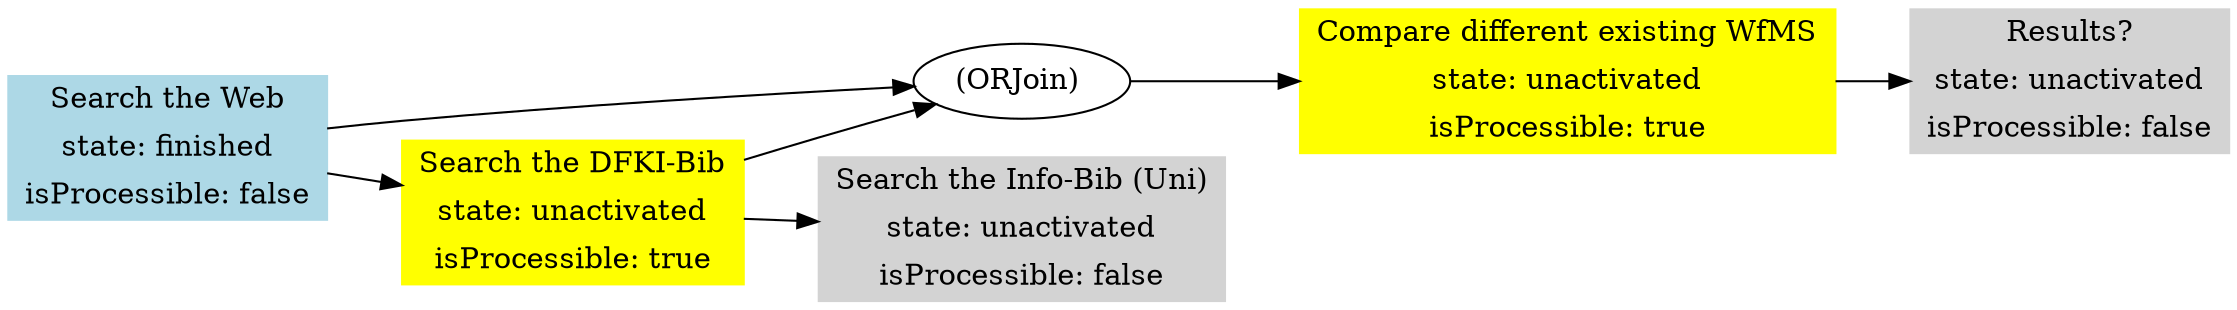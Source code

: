 digraph ModelRep {
	graph [	rankdir = LR ];
	node [	label = "\N" ];
	graph [bb= "0,0,886,108"];
	"Search the Web" [label="Search the Web|state: finished|isProcessible: false", style=filled, color=lightblue, shape=record, pos="61,58", rects="1,66,122,82 1,50,122,66 1,34,122,50", width="1.67", height="0.67"];
	"Search the DFKI-Bib" [label="Search the DFKI-Bib|state: unactivated|isProcessible: true", style=filled, color=yellow, shape=record, pos="225,32", rects="158,40,292,56 158,24,292,40 158,8,292,24", width="1.86", height="0.67"];
	"Compare different existing WfMS" [label="Compare different existing WfMS|state: unactivated|isProcessible: true", style=filled, color=yellow, shape=record, pos="625,84", rects="522,92,728,108 522,76,728,92 522,60,728,76", width="2.86", height="0.67"];
	"" [label="(ORJoin) ", shape=ellipse, pos="407,84", width="1.06", height="0.50"];
	"Results?" [label="Results?|state: unactivated|isProcessible: false", style=filled, color=lightgray, shape=record, pos="825,84", rects="765,92,886,108 765,76,886,92 765,60,886,76", width="1.67", height="0.67"];
	"Search the Info-Bib (Uni)" [label="Search the Info-Bib (Uni)|state: unactivated|isProcessible: false", style=filled, color=lightgray, shape=record, pos="407,24", rects="328,32,486,48 328,16,486,32 328,0,486,16", width="2.19", height="0.67"];
	"Search the Web" -> "Search the DFKI-Bib" [pos="e,158,37 122,52 132,50 140,44 149,40"];
	"" -> "Compare different existing WfMS" [pos="e,522,84 445,84 464,84 487,84 511,84"];
	"Compare different existing WfMS" -> "Results?" [pos="e,764,84 728,84 737,84 746,84 754,84"];
	"Search the DFKI-Bib" -> "Search the Info-Bib (Uni)" [pos="e,328,28 292,29 301,29 309,28 318,28"];
	"Search the Web" -> "" [pos="e,369,81 122,63 190,68 300,76 361,80"];
	"Search the DFKI-Bib" -> "" [pos="e,374,75 292,37 306,41 315,55 328,60 338,64 353,69 367,73"];
}
